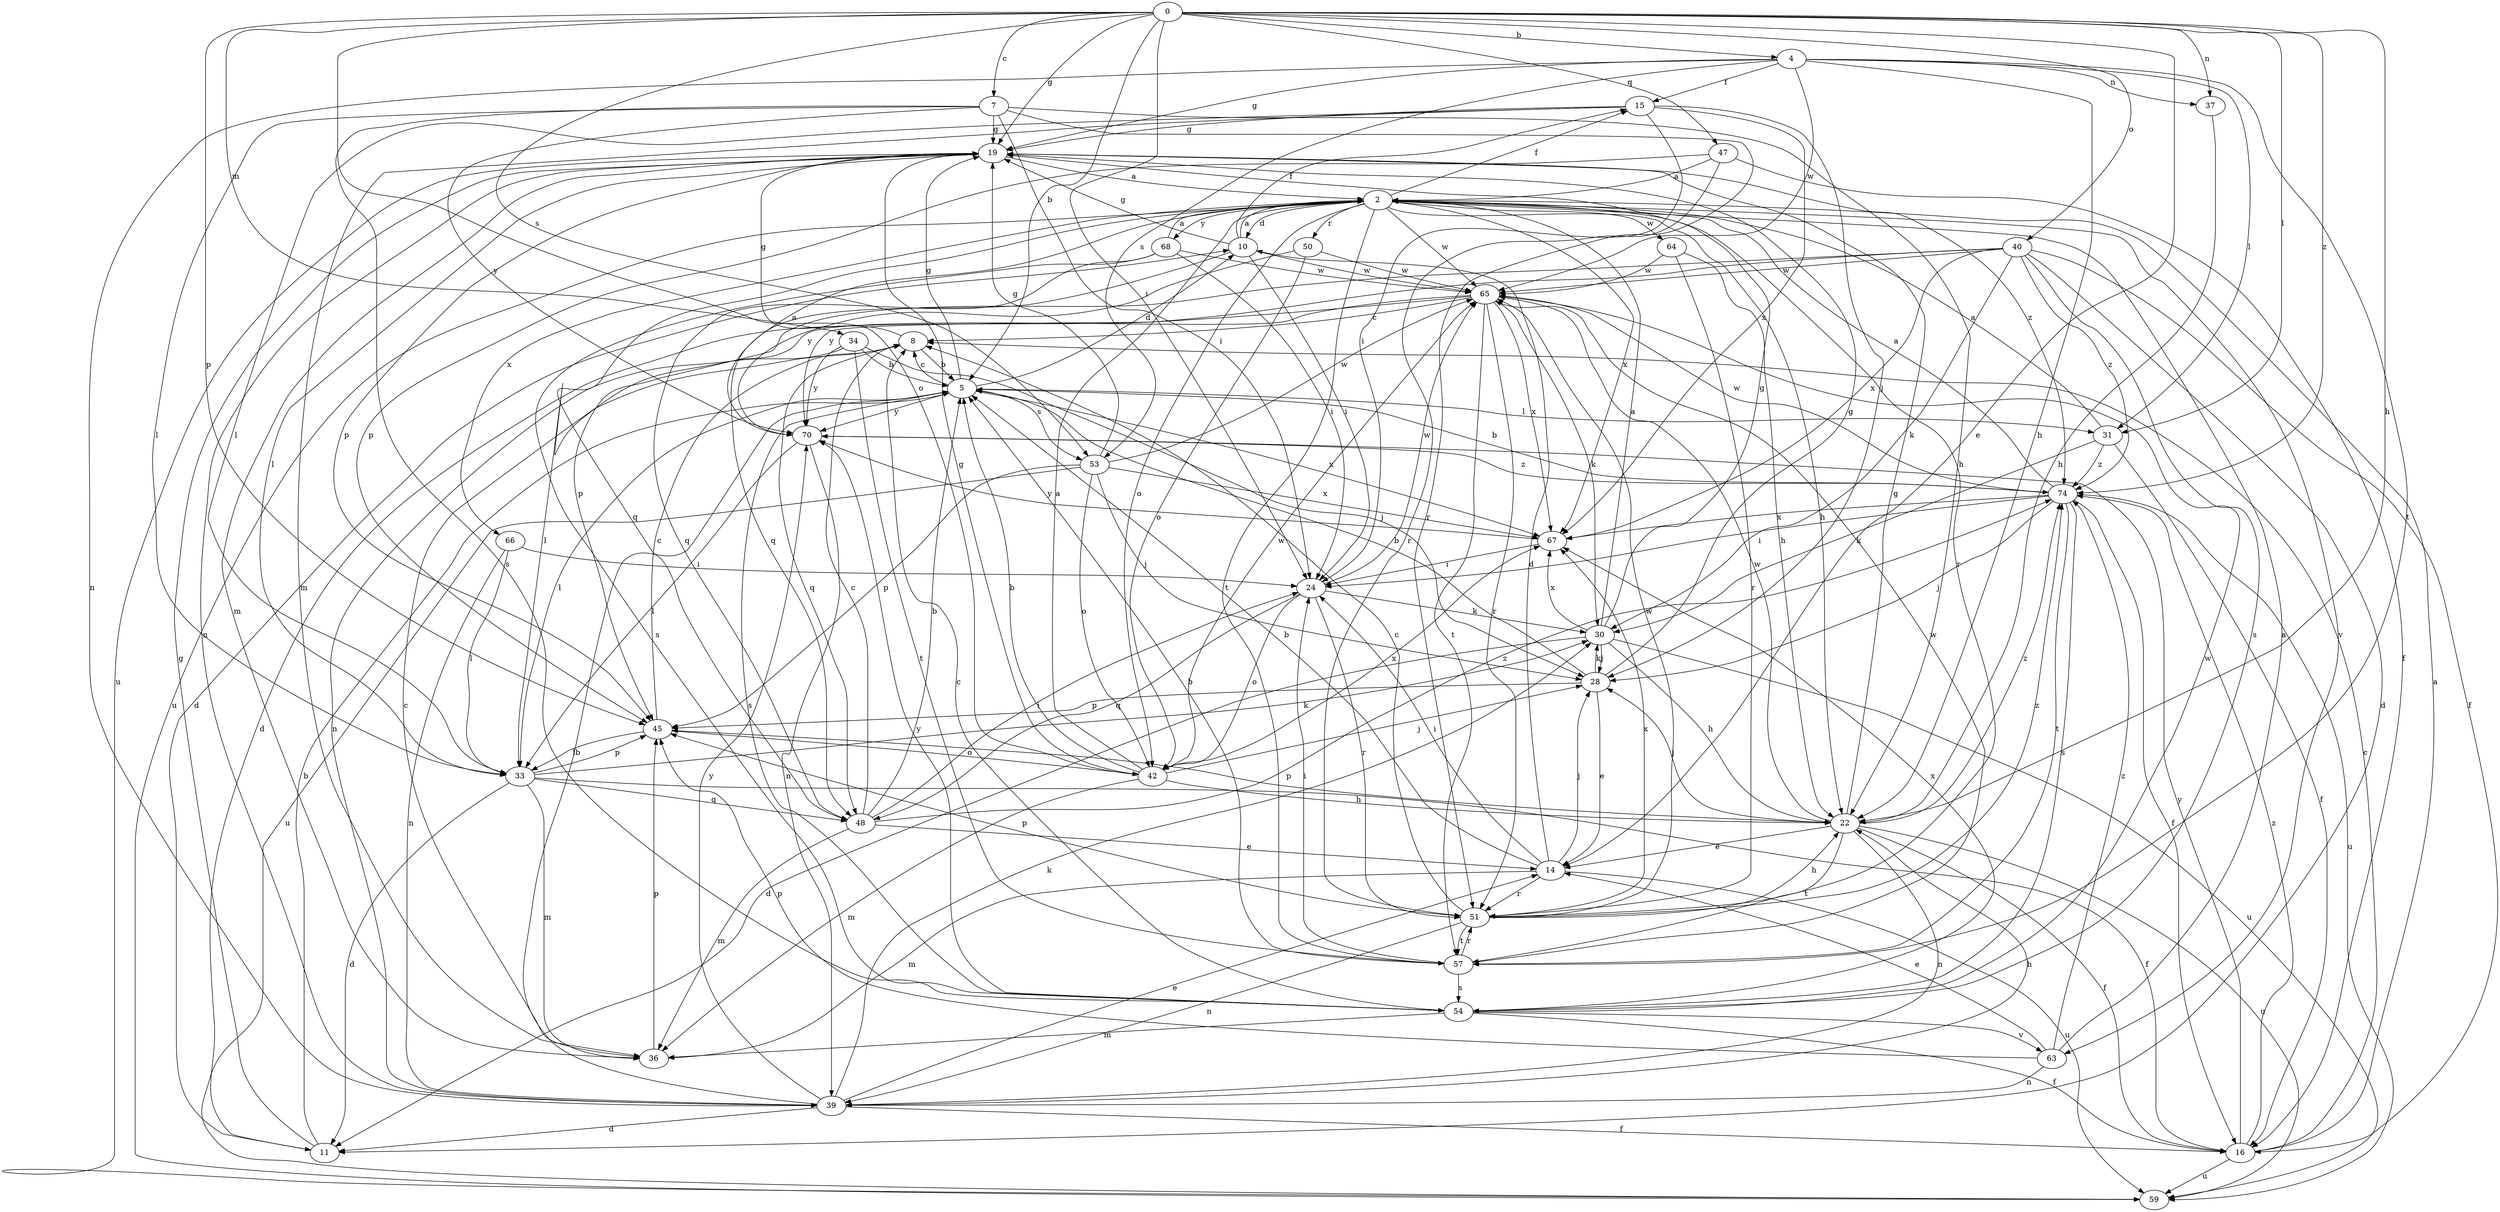 strict digraph  {
0;
2;
4;
5;
7;
8;
10;
11;
14;
15;
16;
19;
22;
24;
28;
30;
31;
33;
34;
36;
37;
39;
40;
42;
45;
47;
48;
50;
51;
53;
54;
57;
59;
63;
64;
65;
66;
67;
68;
70;
74;
0 -> 4  [label=b];
0 -> 5  [label=b];
0 -> 7  [label=c];
0 -> 14  [label=e];
0 -> 19  [label=g];
0 -> 22  [label=h];
0 -> 24  [label=i];
0 -> 31  [label=l];
0 -> 34  [label=m];
0 -> 37  [label=n];
0 -> 40  [label=o];
0 -> 42  [label=o];
0 -> 45  [label=p];
0 -> 47  [label=q];
0 -> 53  [label=s];
0 -> 74  [label=z];
2 -> 10  [label=d];
2 -> 15  [label=f];
2 -> 22  [label=h];
2 -> 42  [label=o];
2 -> 48  [label=q];
2 -> 50  [label=r];
2 -> 51  [label=r];
2 -> 57  [label=t];
2 -> 59  [label=u];
2 -> 63  [label=v];
2 -> 64  [label=w];
2 -> 65  [label=w];
2 -> 66  [label=x];
2 -> 67  [label=x];
2 -> 68  [label=y];
4 -> 15  [label=f];
4 -> 19  [label=g];
4 -> 22  [label=h];
4 -> 31  [label=l];
4 -> 37  [label=n];
4 -> 39  [label=n];
4 -> 53  [label=s];
4 -> 57  [label=t];
4 -> 65  [label=w];
5 -> 8  [label=c];
5 -> 10  [label=d];
5 -> 19  [label=g];
5 -> 31  [label=l];
5 -> 33  [label=l];
5 -> 53  [label=s];
5 -> 54  [label=s];
5 -> 67  [label=x];
5 -> 70  [label=y];
7 -> 19  [label=g];
7 -> 22  [label=h];
7 -> 24  [label=i];
7 -> 33  [label=l];
7 -> 51  [label=r];
7 -> 54  [label=s];
7 -> 70  [label=y];
8 -> 5  [label=b];
8 -> 19  [label=g];
8 -> 48  [label=q];
10 -> 2  [label=a];
10 -> 15  [label=f];
10 -> 19  [label=g];
10 -> 24  [label=i];
10 -> 48  [label=q];
10 -> 65  [label=w];
11 -> 5  [label=b];
11 -> 10  [label=d];
11 -> 19  [label=g];
14 -> 5  [label=b];
14 -> 10  [label=d];
14 -> 24  [label=i];
14 -> 28  [label=j];
14 -> 36  [label=m];
14 -> 51  [label=r];
14 -> 59  [label=u];
15 -> 19  [label=g];
15 -> 24  [label=i];
15 -> 28  [label=j];
15 -> 33  [label=l];
15 -> 36  [label=m];
15 -> 67  [label=x];
16 -> 2  [label=a];
16 -> 8  [label=c];
16 -> 59  [label=u];
16 -> 70  [label=y];
16 -> 74  [label=z];
19 -> 2  [label=a];
19 -> 33  [label=l];
19 -> 36  [label=m];
19 -> 39  [label=n];
19 -> 45  [label=p];
19 -> 59  [label=u];
19 -> 74  [label=z];
22 -> 14  [label=e];
22 -> 16  [label=f];
22 -> 19  [label=g];
22 -> 28  [label=j];
22 -> 39  [label=n];
22 -> 45  [label=p];
22 -> 57  [label=t];
22 -> 59  [label=u];
22 -> 65  [label=w];
22 -> 74  [label=z];
24 -> 30  [label=k];
24 -> 42  [label=o];
24 -> 48  [label=q];
24 -> 51  [label=r];
24 -> 65  [label=w];
28 -> 5  [label=b];
28 -> 14  [label=e];
28 -> 19  [label=g];
28 -> 30  [label=k];
28 -> 45  [label=p];
30 -> 2  [label=a];
30 -> 11  [label=d];
30 -> 19  [label=g];
30 -> 22  [label=h];
30 -> 28  [label=j];
30 -> 59  [label=u];
30 -> 67  [label=x];
31 -> 2  [label=a];
31 -> 16  [label=f];
31 -> 30  [label=k];
31 -> 74  [label=z];
33 -> 11  [label=d];
33 -> 16  [label=f];
33 -> 30  [label=k];
33 -> 36  [label=m];
33 -> 45  [label=p];
33 -> 48  [label=q];
34 -> 5  [label=b];
34 -> 28  [label=j];
34 -> 39  [label=n];
34 -> 57  [label=t];
34 -> 70  [label=y];
36 -> 8  [label=c];
36 -> 45  [label=p];
37 -> 22  [label=h];
39 -> 5  [label=b];
39 -> 11  [label=d];
39 -> 14  [label=e];
39 -> 16  [label=f];
39 -> 22  [label=h];
39 -> 30  [label=k];
39 -> 70  [label=y];
40 -> 11  [label=d];
40 -> 16  [label=f];
40 -> 30  [label=k];
40 -> 45  [label=p];
40 -> 54  [label=s];
40 -> 65  [label=w];
40 -> 67  [label=x];
40 -> 70  [label=y];
40 -> 74  [label=z];
42 -> 2  [label=a];
42 -> 5  [label=b];
42 -> 19  [label=g];
42 -> 22  [label=h];
42 -> 28  [label=j];
42 -> 36  [label=m];
42 -> 65  [label=w];
42 -> 67  [label=x];
45 -> 8  [label=c];
45 -> 33  [label=l];
45 -> 42  [label=o];
47 -> 2  [label=a];
47 -> 16  [label=f];
47 -> 45  [label=p];
47 -> 51  [label=r];
48 -> 5  [label=b];
48 -> 8  [label=c];
48 -> 14  [label=e];
48 -> 24  [label=i];
48 -> 36  [label=m];
48 -> 74  [label=z];
50 -> 42  [label=o];
50 -> 65  [label=w];
50 -> 70  [label=y];
51 -> 8  [label=c];
51 -> 22  [label=h];
51 -> 39  [label=n];
51 -> 45  [label=p];
51 -> 57  [label=t];
51 -> 65  [label=w];
51 -> 67  [label=x];
51 -> 74  [label=z];
53 -> 19  [label=g];
53 -> 28  [label=j];
53 -> 42  [label=o];
53 -> 45  [label=p];
53 -> 59  [label=u];
53 -> 65  [label=w];
53 -> 67  [label=x];
54 -> 8  [label=c];
54 -> 16  [label=f];
54 -> 36  [label=m];
54 -> 63  [label=v];
54 -> 65  [label=w];
54 -> 67  [label=x];
54 -> 70  [label=y];
57 -> 5  [label=b];
57 -> 24  [label=i];
57 -> 51  [label=r];
57 -> 54  [label=s];
57 -> 65  [label=w];
63 -> 2  [label=a];
63 -> 14  [label=e];
63 -> 39  [label=n];
63 -> 45  [label=p];
63 -> 74  [label=z];
64 -> 22  [label=h];
64 -> 51  [label=r];
64 -> 65  [label=w];
65 -> 8  [label=c];
65 -> 11  [label=d];
65 -> 30  [label=k];
65 -> 33  [label=l];
65 -> 51  [label=r];
65 -> 57  [label=t];
65 -> 67  [label=x];
66 -> 24  [label=i];
66 -> 33  [label=l];
66 -> 39  [label=n];
67 -> 24  [label=i];
67 -> 70  [label=y];
68 -> 2  [label=a];
68 -> 24  [label=i];
68 -> 48  [label=q];
68 -> 54  [label=s];
68 -> 65  [label=w];
70 -> 2  [label=a];
70 -> 33  [label=l];
70 -> 39  [label=n];
70 -> 74  [label=z];
74 -> 2  [label=a];
74 -> 5  [label=b];
74 -> 16  [label=f];
74 -> 24  [label=i];
74 -> 28  [label=j];
74 -> 54  [label=s];
74 -> 57  [label=t];
74 -> 59  [label=u];
74 -> 65  [label=w];
74 -> 67  [label=x];
}
